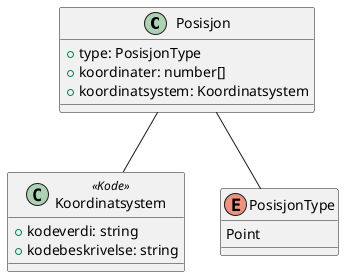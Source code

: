 @startuml
class Posisjon {
    +type: PosisjonType
    +koordinater: number[]
    +koordinatsystem: Koordinatsystem
}

Posisjon -- Koordinatsystem
Posisjon -- PosisjonType

class Koordinatsystem <<Kode>> {
    +kodeverdi: string
    +kodebeskrivelse: string
}

enum PosisjonType {
    Point
}

@enduml